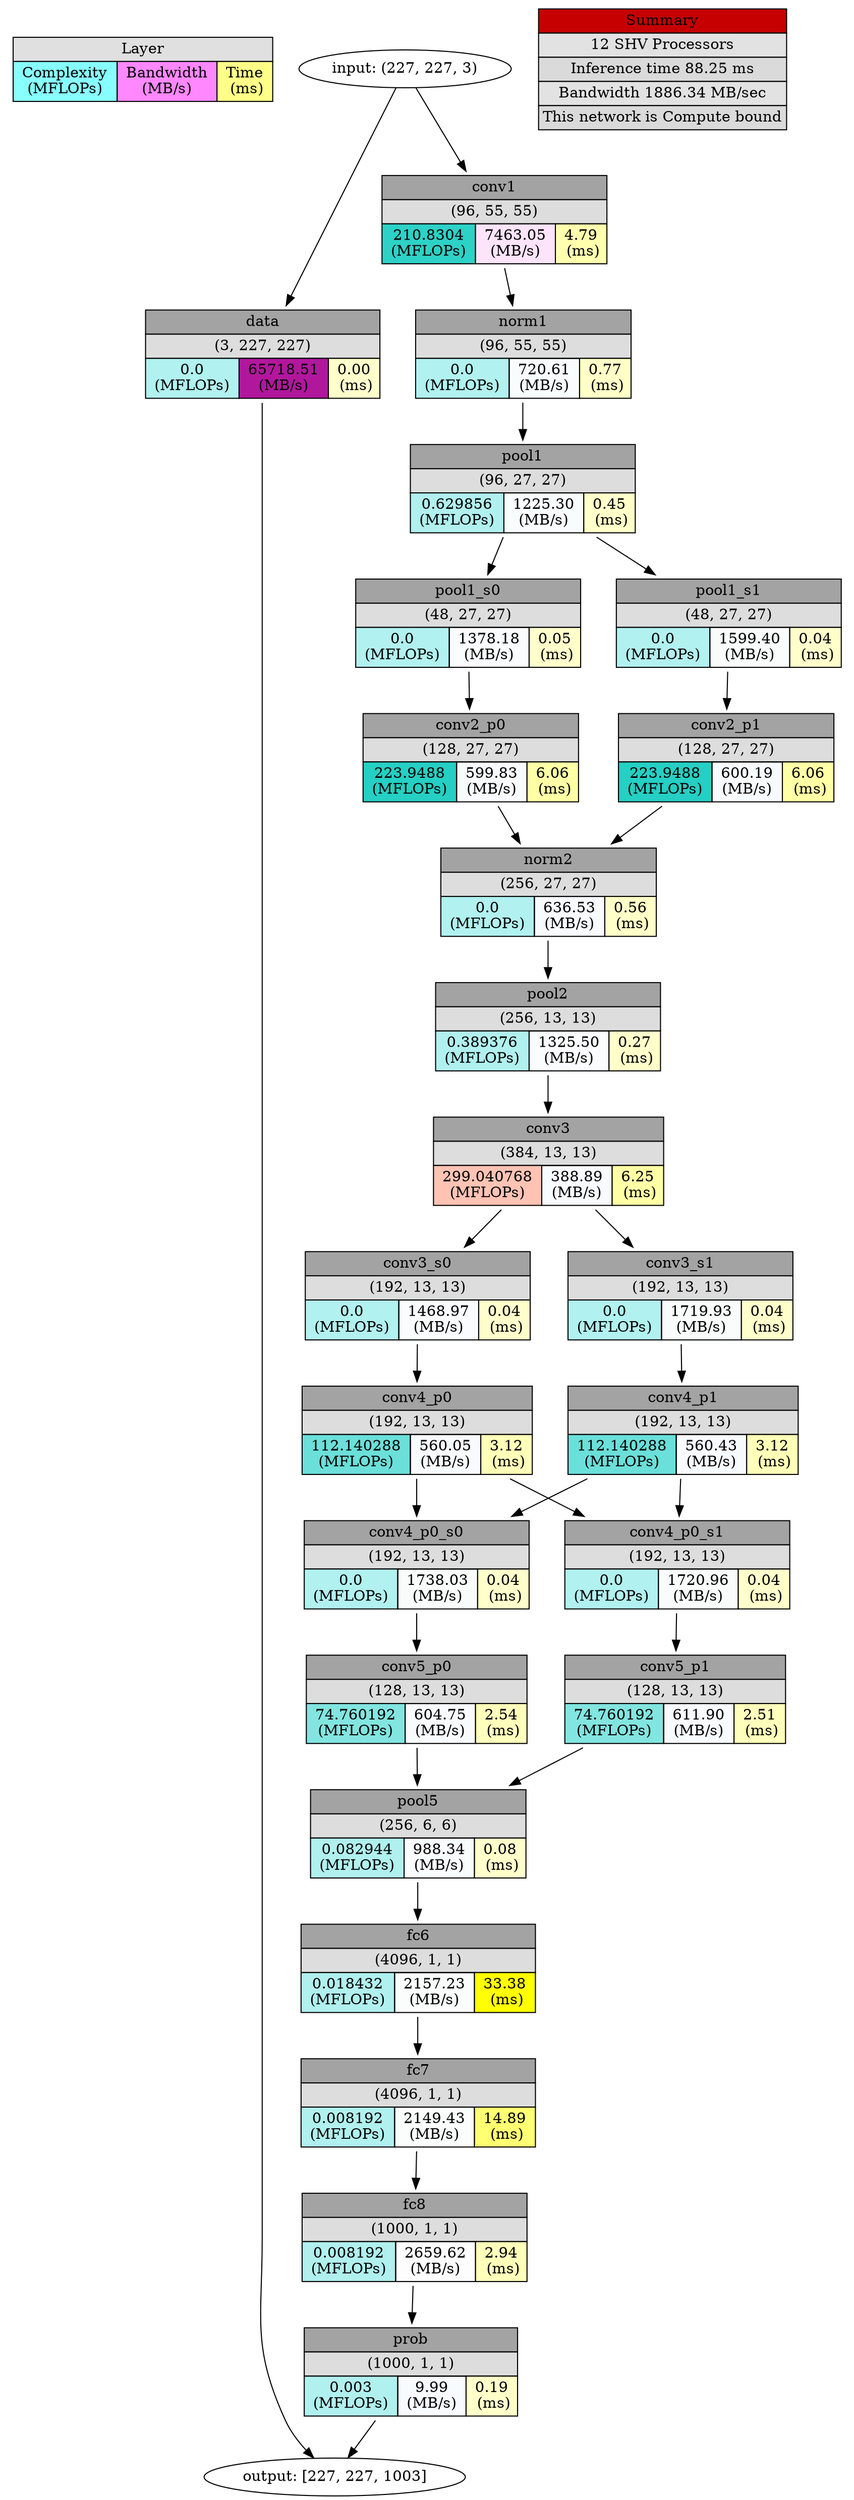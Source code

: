 digraph output {
	Legend [label=<<TABLE BORDER="0" CELLBORDER="1" CELLSPACING="0" CELLPADDING="3">
<TR><TD  BGCOLOR = "#E0E0E0" COLSPAN="3">Layer</TD></TR>
<TR><TD BGCOLOR = "#88FFFF"> Complexity <br/> (MFLOPs) </TD>
<TD BGCOLOR = "#FF88FF"> Bandwidth <br/> (MB/s) </TD>
<TD BGCOLOR = "#FFFF88"> Time <br/> (ms)</TD></TR>
</TABLE>>
 shape=plaintext]
	Input [label="input: (227, 227, 3)"]
	data [label=<
<TABLE BORDER="0" CELLBORDER="1" CELLSPACING="0" CELLPADDING="3">
<TR>
    <TD  BGCOLOR = "#A3A3A3" COLSPAN="3">data</TD>
</TR>
<TR>
    <TD  BGCOLOR = "#DDDDDD" COLSPAN="3">(3, 227, 227)</TD>
</TR>
<TR>
    <TD BGCOLOR = "#B1F1EF"> 0.0 <br/> (MFLOPs) </TD>
    <TD BGCOLOR = "#B1179D"> 65718.51 <br/> (MB/s) </TD>
    <TD BGCOLOR = "#FFFFCC"> 0.00 <br/> (ms)</TD>
</TR>
</TABLE>>
 shape=plaintext]
	Input -> data
	conv1 [label=<
<TABLE BORDER="0" CELLBORDER="1" CELLSPACING="0" CELLPADDING="3">
<TR>
    <TD  BGCOLOR = "#A3A3A3" COLSPAN="3">conv1</TD>
</TR>
<TR>
    <TD  BGCOLOR = "#DDDDDD" COLSPAN="3">(96, 55, 55)</TD>
</TR>
<TR>
    <TD BGCOLOR = "#2ED1C6"> 210.8304 <br/> (MFLOPs) </TD>
    <TD BGCOLOR = "#FEE4FB"> 7463.05 <br/> (MB/s) </TD>
    <TD BGCOLOR = "#FFFFAE"> 4.79 <br/> (ms)</TD>
</TR>
</TABLE>>
 shape=plaintext]
	Input -> conv1
	norm1 [label=<
<TABLE BORDER="0" CELLBORDER="1" CELLSPACING="0" CELLPADDING="3">
<TR>
    <TD  BGCOLOR = "#A3A3A3" COLSPAN="3">norm1</TD>
</TR>
<TR>
    <TD  BGCOLOR = "#DDDDDD" COLSPAN="3">(96, 55, 55)</TD>
</TR>
<TR>
    <TD BGCOLOR = "#B1F1EF"> 0.0 <br/> (MFLOPs) </TD>
    <TD BGCOLOR = "#107FC106"> 720.61 <br/> (MB/s) </TD>
    <TD BGCOLOR = "#FFFFC7"> 0.77 <br/> (ms)</TD>
</TR>
</TABLE>>
 shape=plaintext]
	conv1 -> norm1
	pool1 [label=<
<TABLE BORDER="0" CELLBORDER="1" CELLSPACING="0" CELLPADDING="3">
<TR>
    <TD  BGCOLOR = "#A3A3A3" COLSPAN="3">pool1</TD>
</TR>
<TR>
    <TD  BGCOLOR = "#DDDDDD" COLSPAN="3">(96, 27, 27)</TD>
</TR>
<TR>
    <TD BGCOLOR = "#B0F0EE"> 0.629856 <br/> (MFLOPs) </TD>
    <TD BGCOLOR = "#107FA106"> 1225.30 <br/> (MB/s) </TD>
    <TD BGCOLOR = "#FFFFC9"> 0.45 <br/> (ms)</TD>
</TR>
</TABLE>>
 shape=plaintext]
	norm1 -> pool1
	pool1_s0 [label=<
<TABLE BORDER="0" CELLBORDER="1" CELLSPACING="0" CELLPADDING="3">
<TR>
    <TD  BGCOLOR = "#A3A3A3" COLSPAN="3">pool1_s0</TD>
</TR>
<TR>
    <TD  BGCOLOR = "#DDDDDD" COLSPAN="3">(48, 27, 27)</TD>
</TR>
<TR>
    <TD BGCOLOR = "#B1F1EF"> 0.0 <br/> (MFLOPs) </TD>
    <TD BGCOLOR = "#107FA105"> 1378.18 <br/> (MB/s) </TD>
    <TD BGCOLOR = "#FFFFCB"> 0.05 <br/> (ms)</TD>
</TR>
</TABLE>>
 shape=plaintext]
	pool1 -> pool1_s0
	conv2_p0 [label=<
<TABLE BORDER="0" CELLBORDER="1" CELLSPACING="0" CELLPADDING="3">
<TR>
    <TD  BGCOLOR = "#A3A3A3" COLSPAN="3">conv2_p0</TD>
</TR>
<TR>
    <TD  BGCOLOR = "#DDDDDD" COLSPAN="3">(128, 27, 27)</TD>
</TR>
<TR>
    <TD BGCOLOR = "#25CFC3"> 223.9488 <br/> (MFLOPs) </TD>
    <TD BGCOLOR = "#108FD107"> 599.83 <br/> (MB/s) </TD>
    <TD BGCOLOR = "#FFFFA6"> 6.06 <br/> (ms)</TD>
</TR>
</TABLE>>
 shape=plaintext]
	pool1_s0 -> conv2_p0
	pool1_s1 [label=<
<TABLE BORDER="0" CELLBORDER="1" CELLSPACING="0" CELLPADDING="3">
<TR>
    <TD  BGCOLOR = "#A3A3A3" COLSPAN="3">pool1_s1</TD>
</TR>
<TR>
    <TD  BGCOLOR = "#DDDDDD" COLSPAN="3">(48, 27, 27)</TD>
</TR>
<TR>
    <TD BGCOLOR = "#B1F1EF"> 0.0 <br/> (MFLOPs) </TD>
    <TD BGCOLOR = "#106F9105"> 1599.40 <br/> (MB/s) </TD>
    <TD BGCOLOR = "#FFFFCB"> 0.04 <br/> (ms)</TD>
</TR>
</TABLE>>
 shape=plaintext]
	pool1 -> pool1_s1
	conv2_p1 [label=<
<TABLE BORDER="0" CELLBORDER="1" CELLSPACING="0" CELLPADDING="3">
<TR>
    <TD  BGCOLOR = "#A3A3A3" COLSPAN="3">conv2_p1</TD>
</TR>
<TR>
    <TD  BGCOLOR = "#DDDDDD" COLSPAN="3">(128, 27, 27)</TD>
</TR>
<TR>
    <TD BGCOLOR = "#25CFC3"> 223.9488 <br/> (MFLOPs) </TD>
    <TD BGCOLOR = "#108FD107"> 600.19 <br/> (MB/s) </TD>
    <TD BGCOLOR = "#FFFFA6"> 6.06 <br/> (ms)</TD>
</TR>
</TABLE>>
 shape=plaintext]
	pool1_s1 -> conv2_p1
	norm2 [label=<
<TABLE BORDER="0" CELLBORDER="1" CELLSPACING="0" CELLPADDING="3">
<TR>
    <TD  BGCOLOR = "#A3A3A3" COLSPAN="3">norm2</TD>
</TR>
<TR>
    <TD  BGCOLOR = "#DDDDDD" COLSPAN="3">(256, 27, 27)</TD>
</TR>
<TR>
    <TD BGCOLOR = "#B1F1EF"> 0.0 <br/> (MFLOPs) </TD>
    <TD BGCOLOR = "#108FD107"> 636.53 <br/> (MB/s) </TD>
    <TD BGCOLOR = "#FFFFC8"> 0.56 <br/> (ms)</TD>
</TR>
</TABLE>>
 shape=plaintext]
	conv2_p0 -> norm2
	conv2_p1 -> norm2
	pool2 [label=<
<TABLE BORDER="0" CELLBORDER="1" CELLSPACING="0" CELLPADDING="3">
<TR>
    <TD  BGCOLOR = "#A3A3A3" COLSPAN="3">pool2</TD>
</TR>
<TR>
    <TD  BGCOLOR = "#DDDDDD" COLSPAN="3">(256, 13, 13)</TD>
</TR>
<TR>
    <TD BGCOLOR = "#B0F0EE"> 0.389376 <br/> (MFLOPs) </TD>
    <TD BGCOLOR = "#107FA105"> 1325.50 <br/> (MB/s) </TD>
    <TD BGCOLOR = "#FFFFCA"> 0.27 <br/> (ms)</TD>
</TR>
</TABLE>>
 shape=plaintext]
	norm2 -> pool2
	conv3 [label=<
<TABLE BORDER="0" CELLBORDER="1" CELLSPACING="0" CELLPADDING="3">
<TR>
    <TD  BGCOLOR = "#A3A3A3" COLSPAN="3">conv3</TD>
</TR>
<TR>
    <TD  BGCOLOR = "#DDDDDD" COLSPAN="3">(384, 13, 13)</TD>
</TR>
<TR>
    <TD BGCOLOR = "#-8C3B4"> 299.040768 <br/> (MFLOPs) </TD>
    <TD BGCOLOR = "#108FD107"> 388.89 <br/> (MB/s) </TD>
    <TD BGCOLOR = "#FFFFA5"> 6.25 <br/> (ms)</TD>
</TR>
</TABLE>>
 shape=plaintext]
	pool2 -> conv3
	conv3_s0 [label=<
<TABLE BORDER="0" CELLBORDER="1" CELLSPACING="0" CELLPADDING="3">
<TR>
    <TD  BGCOLOR = "#A3A3A3" COLSPAN="3">conv3_s0</TD>
</TR>
<TR>
    <TD  BGCOLOR = "#DDDDDD" COLSPAN="3">(192, 13, 13)</TD>
</TR>
<TR>
    <TD BGCOLOR = "#B1F1EF"> 0.0 <br/> (MFLOPs) </TD>
    <TD BGCOLOR = "#106FA105"> 1468.97 <br/> (MB/s) </TD>
    <TD BGCOLOR = "#FFFFCB"> 0.04 <br/> (ms)</TD>
</TR>
</TABLE>>
 shape=plaintext]
	conv3 -> conv3_s0
	conv4_p0 [label=<
<TABLE BORDER="0" CELLBORDER="1" CELLSPACING="0" CELLPADDING="3">
<TR>
    <TD  BGCOLOR = "#A3A3A3" COLSPAN="3">conv4_p0</TD>
</TR>
<TR>
    <TD  BGCOLOR = "#DDDDDD" COLSPAN="3">(192, 13, 13)</TD>
</TR>
<TR>
    <TD BGCOLOR = "#6BDFD9"> 112.140288 <br/> (MFLOPs) </TD>
    <TD BGCOLOR = "#108FD107"> 560.05 <br/> (MB/s) </TD>
    <TD BGCOLOR = "#FFFFB8"> 3.12 <br/> (ms)</TD>
</TR>
</TABLE>>
 shape=plaintext]
	conv3_s0 -> conv4_p0
	conv3_s1 [label=<
<TABLE BORDER="0" CELLBORDER="1" CELLSPACING="0" CELLPADDING="3">
<TR>
    <TD  BGCOLOR = "#A3A3A3" COLSPAN="3">conv3_s1</TD>
</TR>
<TR>
    <TD  BGCOLOR = "#DDDDDD" COLSPAN="3">(192, 13, 13)</TD>
</TR>
<TR>
    <TD BGCOLOR = "#B1F1EF"> 0.0 <br/> (MFLOPs) </TD>
    <TD BGCOLOR = "#106F9105"> 1719.93 <br/> (MB/s) </TD>
    <TD BGCOLOR = "#FFFFCB"> 0.04 <br/> (ms)</TD>
</TR>
</TABLE>>
 shape=plaintext]
	conv3 -> conv3_s1
	conv4_p1 [label=<
<TABLE BORDER="0" CELLBORDER="1" CELLSPACING="0" CELLPADDING="3">
<TR>
    <TD  BGCOLOR = "#A3A3A3" COLSPAN="3">conv4_p1</TD>
</TR>
<TR>
    <TD  BGCOLOR = "#DDDDDD" COLSPAN="3">(192, 13, 13)</TD>
</TR>
<TR>
    <TD BGCOLOR = "#6BDFD9"> 112.140288 <br/> (MFLOPs) </TD>
    <TD BGCOLOR = "#108FD107"> 560.43 <br/> (MB/s) </TD>
    <TD BGCOLOR = "#FFFFB8"> 3.12 <br/> (ms)</TD>
</TR>
</TABLE>>
 shape=plaintext]
	conv3_s1 -> conv4_p1
	conv4_p0_s0 [label=<
<TABLE BORDER="0" CELLBORDER="1" CELLSPACING="0" CELLPADDING="3">
<TR>
    <TD  BGCOLOR = "#A3A3A3" COLSPAN="3">conv4_p0_s0</TD>
</TR>
<TR>
    <TD  BGCOLOR = "#DDDDDD" COLSPAN="3">(192, 13, 13)</TD>
</TR>
<TR>
    <TD BGCOLOR = "#B1F1EF"> 0.0 <br/> (MFLOPs) </TD>
    <TD BGCOLOR = "#106F9105"> 1738.03 <br/> (MB/s) </TD>
    <TD BGCOLOR = "#FFFFCB"> 0.04 <br/> (ms)</TD>
</TR>
</TABLE>>
 shape=plaintext]
	conv4_p0 -> conv4_p0_s0
	conv4_p1 -> conv4_p0_s0
	conv5_p0 [label=<
<TABLE BORDER="0" CELLBORDER="1" CELLSPACING="0" CELLPADDING="3">
<TR>
    <TD  BGCOLOR = "#A3A3A3" COLSPAN="3">conv5_p0</TD>
</TR>
<TR>
    <TD  BGCOLOR = "#DDDDDD" COLSPAN="3">(128, 13, 13)</TD>
</TR>
<TR>
    <TD BGCOLOR = "#82E5E0"> 74.760192 <br/> (MFLOPs) </TD>
    <TD BGCOLOR = "#108FD107"> 604.75 <br/> (MB/s) </TD>
    <TD BGCOLOR = "#FFFFBC"> 2.54 <br/> (ms)</TD>
</TR>
</TABLE>>
 shape=plaintext]
	conv4_p0_s0 -> conv5_p0
	conv4_p0_s1 [label=<
<TABLE BORDER="0" CELLBORDER="1" CELLSPACING="0" CELLPADDING="3">
<TR>
    <TD  BGCOLOR = "#A3A3A3" COLSPAN="3">conv4_p0_s1</TD>
</TR>
<TR>
    <TD  BGCOLOR = "#DDDDDD" COLSPAN="3">(192, 13, 13)</TD>
</TR>
<TR>
    <TD BGCOLOR = "#B1F1EF"> 0.0 <br/> (MFLOPs) </TD>
    <TD BGCOLOR = "#106F9105"> 1720.96 <br/> (MB/s) </TD>
    <TD BGCOLOR = "#FFFFCB"> 0.04 <br/> (ms)</TD>
</TR>
</TABLE>>
 shape=plaintext]
	conv4_p0 -> conv4_p0_s1
	conv4_p1 -> conv4_p0_s1
	conv5_p1 [label=<
<TABLE BORDER="0" CELLBORDER="1" CELLSPACING="0" CELLPADDING="3">
<TR>
    <TD  BGCOLOR = "#A3A3A3" COLSPAN="3">conv5_p1</TD>
</TR>
<TR>
    <TD  BGCOLOR = "#DDDDDD" COLSPAN="3">(128, 13, 13)</TD>
</TR>
<TR>
    <TD BGCOLOR = "#82E5E0"> 74.760192 <br/> (MFLOPs) </TD>
    <TD BGCOLOR = "#108FD107"> 611.90 <br/> (MB/s) </TD>
    <TD BGCOLOR = "#FFFFBC"> 2.51 <br/> (ms)</TD>
</TR>
</TABLE>>
 shape=plaintext]
	conv4_p0_s1 -> conv5_p1
	pool5 [label=<
<TABLE BORDER="0" CELLBORDER="1" CELLSPACING="0" CELLPADDING="3">
<TR>
    <TD  BGCOLOR = "#A3A3A3" COLSPAN="3">pool5</TD>
</TR>
<TR>
    <TD  BGCOLOR = "#DDDDDD" COLSPAN="3">(256, 6, 6)</TD>
</TR>
<TR>
    <TD BGCOLOR = "#B0F0EE"> 0.082944 <br/> (MFLOPs) </TD>
    <TD BGCOLOR = "#107FB106"> 988.34 <br/> (MB/s) </TD>
    <TD BGCOLOR = "#FFFFCB"> 0.08 <br/> (ms)</TD>
</TR>
</TABLE>>
 shape=plaintext]
	conv5_p0 -> pool5
	conv5_p1 -> pool5
	fc6 [label=<
<TABLE BORDER="0" CELLBORDER="1" CELLSPACING="0" CELLPADDING="3">
<TR>
    <TD  BGCOLOR = "#A3A3A3" COLSPAN="3">fc6</TD>
</TR>
<TR>
    <TD  BGCOLOR = "#DDDDDD" COLSPAN="3">(4096, 1, 1)</TD>
</TR>
<TR>
    <TD BGCOLOR = "#B0F0EE"> 0.018432 <br/> (MFLOPs) </TD>
    <TD BGCOLOR = "#106F7104"> 2157.23 <br/> (MB/s) </TD>
    <TD BGCOLOR = "#FFFF0"> 33.38 <br/> (ms)</TD>
</TR>
</TABLE>>
 shape=plaintext]
	pool5 -> fc6
	fc7 [label=<
<TABLE BORDER="0" CELLBORDER="1" CELLSPACING="0" CELLPADDING="3">
<TR>
    <TD  BGCOLOR = "#A3A3A3" COLSPAN="3">fc7</TD>
</TR>
<TR>
    <TD  BGCOLOR = "#DDDDDD" COLSPAN="3">(4096, 1, 1)</TD>
</TR>
<TR>
    <TD BGCOLOR = "#B0F0EE"> 0.008192 <br/> (MFLOPs) </TD>
    <TD BGCOLOR = "#106F7104"> 2149.43 <br/> (MB/s) </TD>
    <TD BGCOLOR = "#FFFF71"> 14.89 <br/> (ms)</TD>
</TR>
</TABLE>>
 shape=plaintext]
	fc6 -> fc7
	fc8 [label=<
<TABLE BORDER="0" CELLBORDER="1" CELLSPACING="0" CELLPADDING="3">
<TR>
    <TD  BGCOLOR = "#A3A3A3" COLSPAN="3">fc8</TD>
</TR>
<TR>
    <TD  BGCOLOR = "#DDDDDD" COLSPAN="3">(1000, 1, 1)</TD>
</TR>
<TR>
    <TD BGCOLOR = "#B0F0EE"> 0.008192 <br/> (MFLOPs) </TD>
    <TD BGCOLOR = "#105F5103"> 2659.62 <br/> (MB/s) </TD>
    <TD BGCOLOR = "#FFFFBA"> 2.94 <br/> (ms)</TD>
</TR>
</TABLE>>
 shape=plaintext]
	fc7 -> fc8
	prob [label=<
<TABLE BORDER="0" CELLBORDER="1" CELLSPACING="0" CELLPADDING="3">
<TR>
    <TD  BGCOLOR = "#A3A3A3" COLSPAN="3">prob</TD>
</TR>
<TR>
    <TD  BGCOLOR = "#DDDDDD" COLSPAN="3">(1000, 1, 1)</TD>
</TR>
<TR>
    <TD BGCOLOR = "#B0F0EE"> 0.003 <br/> (MFLOPs) </TD>
    <TD BGCOLOR = "#108FF108"> 9.99 <br/> (MB/s) </TD>
    <TD BGCOLOR = "#FFFFCA"> 0.19 <br/> (ms)</TD>
</TR>
</TABLE>>
 shape=plaintext]
	fc8 -> prob
	Output [label="output: [227, 227, 1003]"]
	data -> Output
	prob -> Output
	Summary [label=<<TABLE BORDER="0" CELLBORDER="1" CELLSPACING="0" CELLPADDING="3">
<TR><TD  BGCOLOR = "#C60000" COLSPAN="3">Summary</TD></TR>
<TR><TD  BGCOLOR = "#E2E2E2" COLSPAN="3">12 SHV Processors</TD></TR>
<TR><TD  BGCOLOR = "#DADADA" COLSPAN="3">Inference time 88.25 ms</TD></TR>
<TR><TD  BGCOLOR = "#E2E2E2" COLSPAN="3">Bandwidth 1886.34 MB/sec</TD></TR>
<TR><TD  BGCOLOR = "#DADADA" COLSPAN="3">This network is Compute bound</TD></TR>
</TABLE>>
 shape=plaintext]
}
